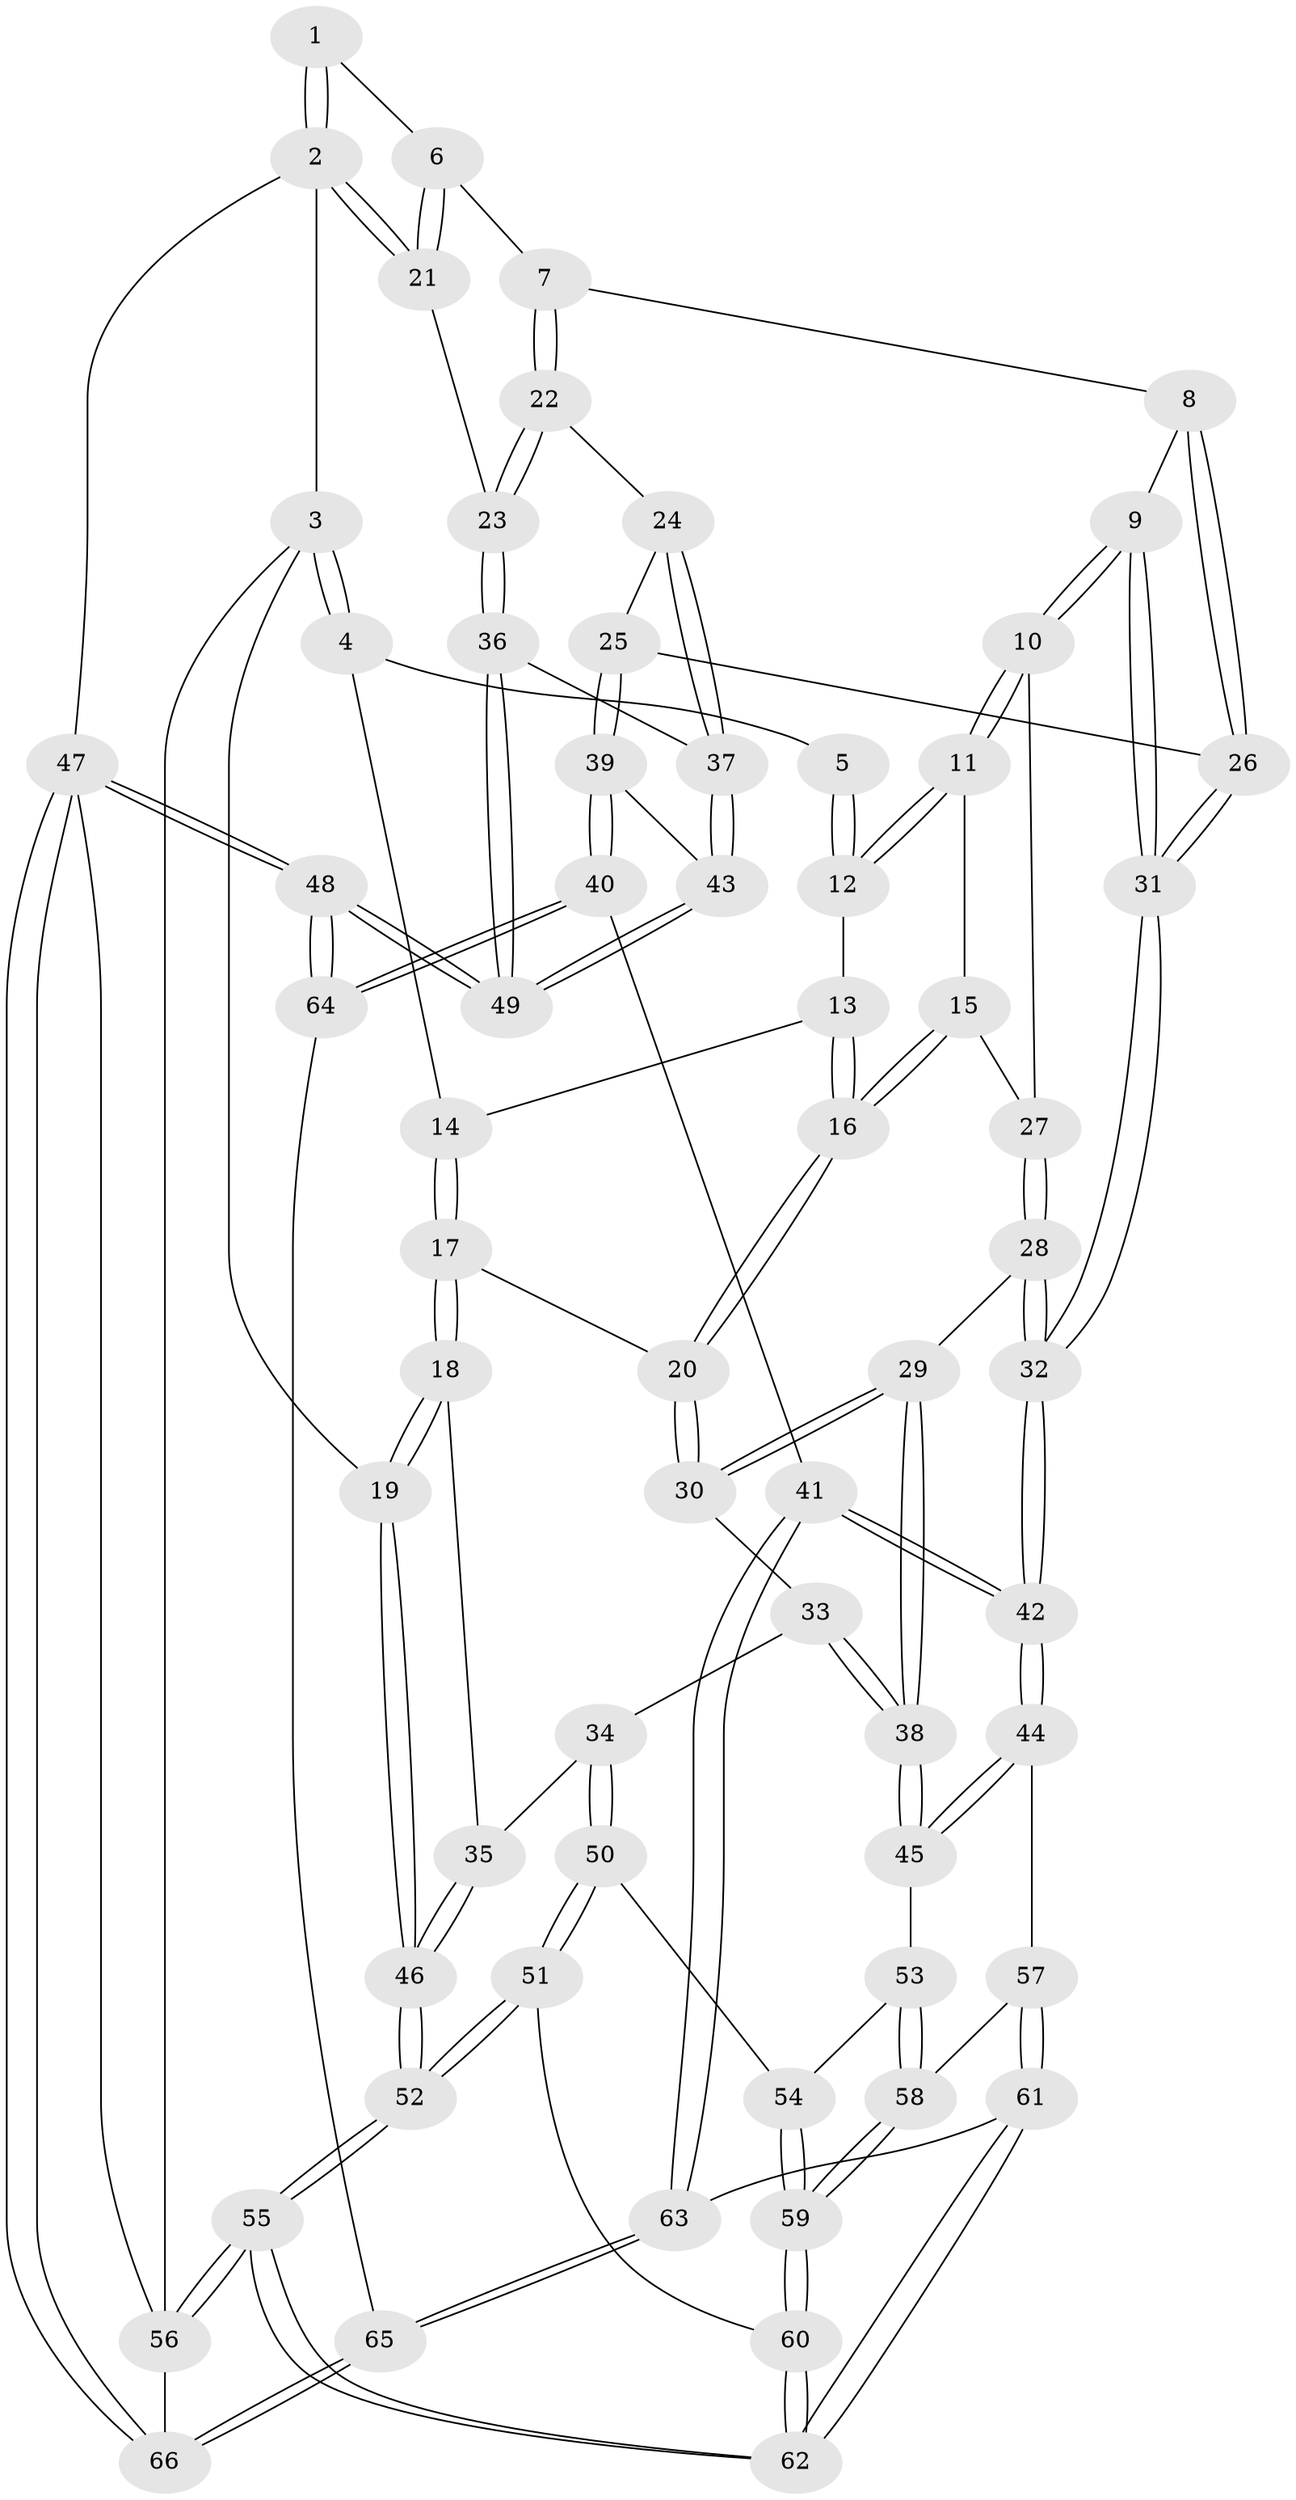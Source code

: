 // Generated by graph-tools (version 1.1) at 2025/17/03/09/25 04:17:12]
// undirected, 66 vertices, 162 edges
graph export_dot {
graph [start="1"]
  node [color=gray90,style=filled];
  1 [pos="+0.6228544490517723+0"];
  2 [pos="+1+0"];
  3 [pos="+0+0"];
  4 [pos="+0+0"];
  5 [pos="+0.5597842295742587+0"];
  6 [pos="+0.7415056412654959+0.11731096687822669"];
  7 [pos="+0.7459481229748863+0.1429340281139851"];
  8 [pos="+0.7322681701288748+0.1631902829290378"];
  9 [pos="+0.5495110603267045+0.2862374631798884"];
  10 [pos="+0.5312158000233442+0.263524632146699"];
  11 [pos="+0.4794636364424486+0.1497593359964354"];
  12 [pos="+0.4658670001436261+0.10612807551865869"];
  13 [pos="+0.3632653172929949+0.15985638501176327"];
  14 [pos="+0.14857453174673518+0.11127298667504373"];
  15 [pos="+0.3988667399310108+0.298590127432404"];
  16 [pos="+0.32256738161944365+0.28238353497154917"];
  17 [pos="+0.14206919005208166+0.27310498216047346"];
  18 [pos="+0.13308644402324632+0.28348224806803807"];
  19 [pos="+0+0.2911219153753711"];
  20 [pos="+0.2904886826436075+0.3114070871218675"];
  21 [pos="+1+0.06158419508085018"];
  22 [pos="+0.9038626750261333+0.2960627780329351"];
  23 [pos="+1+0.25483299619105165"];
  24 [pos="+0.8958606788131697+0.3061672818967568"];
  25 [pos="+0.7073256102446827+0.39084714294377526"];
  26 [pos="+0.6799637107660031+0.3767533517244644"];
  27 [pos="+0.4104635166615422+0.3067922666994867"];
  28 [pos="+0.44160291823451225+0.4137314088848332"];
  29 [pos="+0.3632752414356284+0.4233496287653561"];
  30 [pos="+0.30302482465739067+0.3505399096297437"];
  31 [pos="+0.5709363383285285+0.37632234874973475"];
  32 [pos="+0.5255356358624685+0.43359435050962547"];
  33 [pos="+0.23874726801145577+0.4237035488522371"];
  34 [pos="+0.12442057704222498+0.45020009003773165"];
  35 [pos="+0.11823376885411534+0.43462980471636353"];
  36 [pos="+1+0.4317868528891642"];
  37 [pos="+0.8616067462661593+0.5124878752388888"];
  38 [pos="+0.31978796382664404+0.5023285253566189"];
  39 [pos="+0.7873766099334923+0.5955055224634679"];
  40 [pos="+0.7136017768799219+0.674357355074106"];
  41 [pos="+0.5660557369542547+0.6208544714950286"];
  42 [pos="+0.5370580105864946+0.592333824061952"];
  43 [pos="+0.8052094296231752+0.5895427170464997"];
  44 [pos="+0.5018662506806424+0.5963532047395004"];
  45 [pos="+0.31096603290074043+0.5369572769097206"];
  46 [pos="+0+0.3924720554749685"];
  47 [pos="+1+1"];
  48 [pos="+1+1"];
  49 [pos="+1+0.7160295516097148"];
  50 [pos="+0.1318330110071987+0.5569599704299719"];
  51 [pos="+0.0893184173486863+0.5941410516041463"];
  52 [pos="+0+0.8732770257299374"];
  53 [pos="+0.2777810842871661+0.562418365005606"];
  54 [pos="+0.2295796332486166+0.5782607196650791"];
  55 [pos="+0+1"];
  56 [pos="+0+1"];
  57 [pos="+0.38516944295305644+0.6749573540600169"];
  58 [pos="+0.3599735813673244+0.6672900855038564"];
  59 [pos="+0.26471189132893963+0.7249159878972364"];
  60 [pos="+0.25944111255238894+0.7662490240902833"];
  61 [pos="+0.3847758047856138+0.8256853887443601"];
  62 [pos="+0.2545912243685597+0.838988728856423"];
  63 [pos="+0.43055248039007316+0.8382346819031148"];
  64 [pos="+0.722107071167451+0.7240388888057891"];
  65 [pos="+0.5720542672892442+0.9940681998590772"];
  66 [pos="+0.583086911766597+1"];
  1 -- 2;
  1 -- 2;
  1 -- 6;
  2 -- 3;
  2 -- 21;
  2 -- 21;
  2 -- 47;
  3 -- 4;
  3 -- 4;
  3 -- 19;
  3 -- 56;
  4 -- 5;
  4 -- 14;
  5 -- 12;
  5 -- 12;
  6 -- 7;
  6 -- 21;
  6 -- 21;
  7 -- 8;
  7 -- 22;
  7 -- 22;
  8 -- 9;
  8 -- 26;
  8 -- 26;
  9 -- 10;
  9 -- 10;
  9 -- 31;
  9 -- 31;
  10 -- 11;
  10 -- 11;
  10 -- 27;
  11 -- 12;
  11 -- 12;
  11 -- 15;
  12 -- 13;
  13 -- 14;
  13 -- 16;
  13 -- 16;
  14 -- 17;
  14 -- 17;
  15 -- 16;
  15 -- 16;
  15 -- 27;
  16 -- 20;
  16 -- 20;
  17 -- 18;
  17 -- 18;
  17 -- 20;
  18 -- 19;
  18 -- 19;
  18 -- 35;
  19 -- 46;
  19 -- 46;
  20 -- 30;
  20 -- 30;
  21 -- 23;
  22 -- 23;
  22 -- 23;
  22 -- 24;
  23 -- 36;
  23 -- 36;
  24 -- 25;
  24 -- 37;
  24 -- 37;
  25 -- 26;
  25 -- 39;
  25 -- 39;
  26 -- 31;
  26 -- 31;
  27 -- 28;
  27 -- 28;
  28 -- 29;
  28 -- 32;
  28 -- 32;
  29 -- 30;
  29 -- 30;
  29 -- 38;
  29 -- 38;
  30 -- 33;
  31 -- 32;
  31 -- 32;
  32 -- 42;
  32 -- 42;
  33 -- 34;
  33 -- 38;
  33 -- 38;
  34 -- 35;
  34 -- 50;
  34 -- 50;
  35 -- 46;
  35 -- 46;
  36 -- 37;
  36 -- 49;
  36 -- 49;
  37 -- 43;
  37 -- 43;
  38 -- 45;
  38 -- 45;
  39 -- 40;
  39 -- 40;
  39 -- 43;
  40 -- 41;
  40 -- 64;
  40 -- 64;
  41 -- 42;
  41 -- 42;
  41 -- 63;
  41 -- 63;
  42 -- 44;
  42 -- 44;
  43 -- 49;
  43 -- 49;
  44 -- 45;
  44 -- 45;
  44 -- 57;
  45 -- 53;
  46 -- 52;
  46 -- 52;
  47 -- 48;
  47 -- 48;
  47 -- 66;
  47 -- 66;
  47 -- 56;
  48 -- 49;
  48 -- 49;
  48 -- 64;
  48 -- 64;
  50 -- 51;
  50 -- 51;
  50 -- 54;
  51 -- 52;
  51 -- 52;
  51 -- 60;
  52 -- 55;
  52 -- 55;
  53 -- 54;
  53 -- 58;
  53 -- 58;
  54 -- 59;
  54 -- 59;
  55 -- 56;
  55 -- 56;
  55 -- 62;
  55 -- 62;
  56 -- 66;
  57 -- 58;
  57 -- 61;
  57 -- 61;
  58 -- 59;
  58 -- 59;
  59 -- 60;
  59 -- 60;
  60 -- 62;
  60 -- 62;
  61 -- 62;
  61 -- 62;
  61 -- 63;
  63 -- 65;
  63 -- 65;
  64 -- 65;
  65 -- 66;
  65 -- 66;
}

